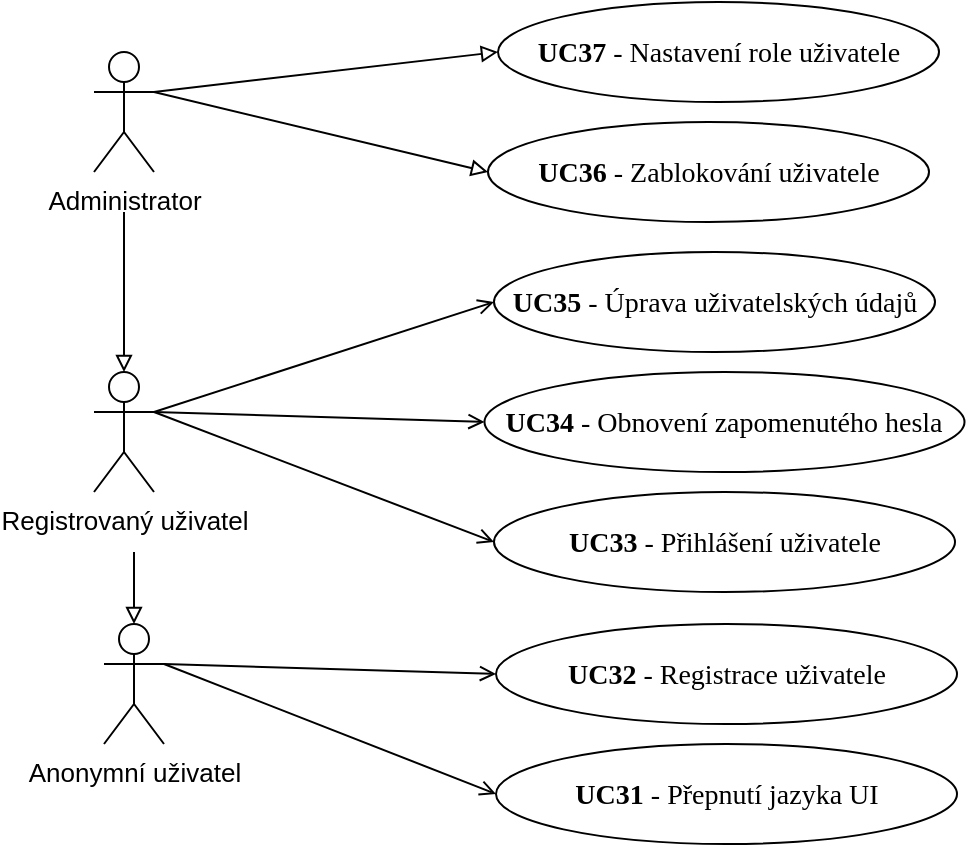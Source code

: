 <mxfile version="20.7.4" type="device"><diagram id="JkZsmNrZyV-92f99cQ_1" name="Page-1"><mxGraphModel dx="1418" dy="828" grid="1" gridSize="10" guides="1" tooltips="1" connect="1" arrows="1" fold="1" page="1" pageScale="1" pageWidth="827" pageHeight="1169" math="0" shadow="0"><root><mxCell id="0"/><mxCell id="1" parent="0"/><mxCell id="Kg4JtjLbAoIQ9jN8qaVv-9" style="edgeStyle=none;rounded=0;orthogonalLoop=1;jettySize=auto;html=1;exitX=1;exitY=0.333;exitDx=0;exitDy=0;exitPerimeter=0;entryX=0;entryY=0.5;entryDx=0;entryDy=0;endArrow=open;endFill=0;" parent="1" source="qtBJiTT3AmvQE1Krtbr1-2" target="Kg4JtjLbAoIQ9jN8qaVv-8" edge="1"><mxGeometry relative="1" as="geometry"/></mxCell><mxCell id="qtBJiTT3AmvQE1Krtbr1-2" value="Anonymní uživatel" style="shape=umlActor;verticalLabelPosition=bottom;verticalAlign=top;html=1;outlineConnect=0;fontSize=13;" parent="1" vertex="1"><mxGeometry x="95" y="346" width="30" height="60" as="geometry"/></mxCell><mxCell id="7XVvorD3NYkGVHV2Zw1H-11" style="edgeStyle=none;rounded=0;orthogonalLoop=1;jettySize=auto;html=1;exitX=1;exitY=0.333;exitDx=0;exitDy=0;exitPerimeter=0;entryX=0;entryY=0.5;entryDx=0;entryDy=0;endArrow=open;endFill=0;" parent="1" source="qtBJiTT3AmvQE1Krtbr1-2" target="7XVvorD3NYkGVHV2Zw1H-10" edge="1"><mxGeometry relative="1" as="geometry"/></mxCell><mxCell id="7XVvorD3NYkGVHV2Zw1H-10" value="&lt;span dir=&quot;ltr&quot; role=&quot;presentation&quot; style=&quot;left: 182.806px; top: 505.496px; font-size: 14px; font-family: serif; transform: scaleX(1.244);&quot;&gt;&lt;b style=&quot;font-size: 14px;&quot;&gt;UC31&amp;nbsp;&lt;/b&gt;- Přepnutí jazyka UI&lt;/span&gt;" style="ellipse;whiteSpace=wrap;html=1;fontSize=14;" parent="1" vertex="1"><mxGeometry x="291" y="406" width="230.5" height="50" as="geometry"/></mxCell><mxCell id="W9M42yJtlSEBS0b6N8Za-3" value="&lt;b style=&quot;border-color: var(--border-color); font-family: serif;&quot;&gt;UC34&amp;nbsp;&lt;/b&gt;&lt;span style=&quot;border-color: var(--border-color); font-family: serif;&quot;&gt;- Obnovení zapomenutého hesla&lt;/span&gt;" style="ellipse;whiteSpace=wrap;html=1;fontSize=14;" parent="1" vertex="1"><mxGeometry x="285.25" y="220" width="240" height="50" as="geometry"/></mxCell><mxCell id="W9M42yJtlSEBS0b6N8Za-7" style="edgeStyle=none;rounded=0;orthogonalLoop=1;jettySize=auto;html=1;exitX=1;exitY=0.333;exitDx=0;exitDy=0;exitPerimeter=0;entryX=0;entryY=0.5;entryDx=0;entryDy=0;endArrow=open;endFill=0;" parent="1" source="W9M42yJtlSEBS0b6N8Za-6" target="W9M42yJtlSEBS0b6N8Za-3" edge="1"><mxGeometry relative="1" as="geometry"/></mxCell><mxCell id="Kg4JtjLbAoIQ9jN8qaVv-4" style="rounded=0;orthogonalLoop=1;jettySize=auto;html=1;exitX=1;exitY=0.333;exitDx=0;exitDy=0;exitPerimeter=0;entryX=0;entryY=0.5;entryDx=0;entryDy=0;endArrow=open;endFill=0;" parent="1" source="W9M42yJtlSEBS0b6N8Za-6" target="Kg4JtjLbAoIQ9jN8qaVv-3" edge="1"><mxGeometry relative="1" as="geometry"/></mxCell><mxCell id="Kg4JtjLbAoIQ9jN8qaVv-6" style="edgeStyle=none;rounded=0;orthogonalLoop=1;jettySize=auto;html=1;exitX=1;exitY=0.333;exitDx=0;exitDy=0;exitPerimeter=0;entryX=0;entryY=0.5;entryDx=0;entryDy=0;endArrow=open;endFill=0;" parent="1" source="W9M42yJtlSEBS0b6N8Za-6" target="Kg4JtjLbAoIQ9jN8qaVv-5" edge="1"><mxGeometry relative="1" as="geometry"/></mxCell><mxCell id="W9M42yJtlSEBS0b6N8Za-6" value="Registrovaný uživatel" style="shape=umlActor;verticalLabelPosition=bottom;verticalAlign=top;html=1;outlineConnect=0;fontSize=13;" parent="1" vertex="1"><mxGeometry x="90" y="220" width="30" height="60" as="geometry"/></mxCell><mxCell id="Kg4JtjLbAoIQ9jN8qaVv-2" style="edgeStyle=none;rounded=0;orthogonalLoop=1;jettySize=auto;html=1;endArrow=block;endFill=0;entryX=0.5;entryY=0;entryDx=0;entryDy=0;entryPerimeter=0;" parent="1" target="qtBJiTT3AmvQE1Krtbr1-2" edge="1"><mxGeometry relative="1" as="geometry"><mxPoint x="80" y="500" as="targetPoint"/><mxPoint x="110" y="310" as="sourcePoint"/></mxGeometry></mxCell><mxCell id="Kg4JtjLbAoIQ9jN8qaVv-3" value="&lt;b style=&quot;border-color: var(--border-color); font-family: serif;&quot;&gt;UC33&amp;nbsp;&lt;/b&gt;&lt;span style=&quot;font-family: serif;&quot;&gt;- Přihlášení uživatele&lt;/span&gt;" style="ellipse;whiteSpace=wrap;html=1;fontSize=14;" parent="1" vertex="1"><mxGeometry x="290" y="280" width="230.5" height="50" as="geometry"/></mxCell><mxCell id="Kg4JtjLbAoIQ9jN8qaVv-5" value="&lt;b style=&quot;border-color: var(--border-color); font-family: serif;&quot;&gt;UC35&amp;nbsp;&lt;/b&gt;&lt;span style=&quot;border-color: var(--border-color); font-family: serif;&quot;&gt;- Úprava uživatelských údajů&lt;/span&gt;" style="ellipse;whiteSpace=wrap;html=1;fontSize=14;" parent="1" vertex="1"><mxGeometry x="290" y="160" width="220.5" height="50" as="geometry"/></mxCell><mxCell id="Kg4JtjLbAoIQ9jN8qaVv-8" value="&lt;span dir=&quot;ltr&quot; role=&quot;presentation&quot; style=&quot;left: 182.806px; top: 505.496px; transform: scaleX(1.244); font-size: 14px; font-family: serif;&quot;&gt;&lt;b style=&quot;font-size: 14px;&quot;&gt;UC32&amp;nbsp;&lt;/b&gt;- Registrace uživatele&lt;/span&gt;" style="ellipse;whiteSpace=wrap;html=1;fontSize=14;" parent="1" vertex="1"><mxGeometry x="291" y="346" width="230.5" height="50" as="geometry"/></mxCell><mxCell id="Kg4JtjLbAoIQ9jN8qaVv-11" style="edgeStyle=none;rounded=0;orthogonalLoop=1;jettySize=auto;html=1;entryX=0.5;entryY=0;entryDx=0;entryDy=0;entryPerimeter=0;endArrow=block;endFill=0;" parent="1" target="W9M42yJtlSEBS0b6N8Za-6" edge="1"><mxGeometry relative="1" as="geometry"><mxPoint x="105" y="140" as="sourcePoint"/></mxGeometry></mxCell><mxCell id="Kg4JtjLbAoIQ9jN8qaVv-13" style="edgeStyle=none;rounded=0;orthogonalLoop=1;jettySize=auto;html=1;exitX=1;exitY=0.333;exitDx=0;exitDy=0;exitPerimeter=0;entryX=0;entryY=0.5;entryDx=0;entryDy=0;endArrow=block;endFill=0;" parent="1" source="Kg4JtjLbAoIQ9jN8qaVv-10" target="Kg4JtjLbAoIQ9jN8qaVv-12" edge="1"><mxGeometry relative="1" as="geometry"/></mxCell><mxCell id="Kg4JtjLbAoIQ9jN8qaVv-15" style="edgeStyle=none;rounded=0;orthogonalLoop=1;jettySize=auto;html=1;exitX=1;exitY=0.333;exitDx=0;exitDy=0;exitPerimeter=0;entryX=0;entryY=0.5;entryDx=0;entryDy=0;endArrow=block;endFill=0;" parent="1" source="Kg4JtjLbAoIQ9jN8qaVv-10" target="Kg4JtjLbAoIQ9jN8qaVv-14" edge="1"><mxGeometry relative="1" as="geometry"/></mxCell><mxCell id="Kg4JtjLbAoIQ9jN8qaVv-10" value="Administrator" style="shape=umlActor;verticalLabelPosition=bottom;verticalAlign=top;html=1;outlineConnect=0;fontSize=13;" parent="1" vertex="1"><mxGeometry x="90" y="60" width="30" height="60" as="geometry"/></mxCell><mxCell id="Kg4JtjLbAoIQ9jN8qaVv-12" value="&lt;b style=&quot;border-color: var(--border-color); font-family: serif;&quot;&gt;UC36&amp;nbsp;&lt;/b&gt;&lt;span style=&quot;border-color: var(--border-color); font-family: serif;&quot;&gt;- Zablokování uživatele&lt;/span&gt;" style="ellipse;whiteSpace=wrap;html=1;fontSize=14;" parent="1" vertex="1"><mxGeometry x="287" y="95" width="220.5" height="50" as="geometry"/></mxCell><mxCell id="Kg4JtjLbAoIQ9jN8qaVv-14" value="&lt;b style=&quot;border-color: var(--border-color); font-family: serif;&quot;&gt;UC37&amp;nbsp;&lt;/b&gt;&lt;span style=&quot;border-color: var(--border-color); font-family: serif;&quot;&gt;- Nastavení role uživatele&lt;/span&gt;" style="ellipse;whiteSpace=wrap;html=1;fontSize=14;" parent="1" vertex="1"><mxGeometry x="292" y="35" width="220.5" height="50" as="geometry"/></mxCell></root></mxGraphModel></diagram></mxfile>